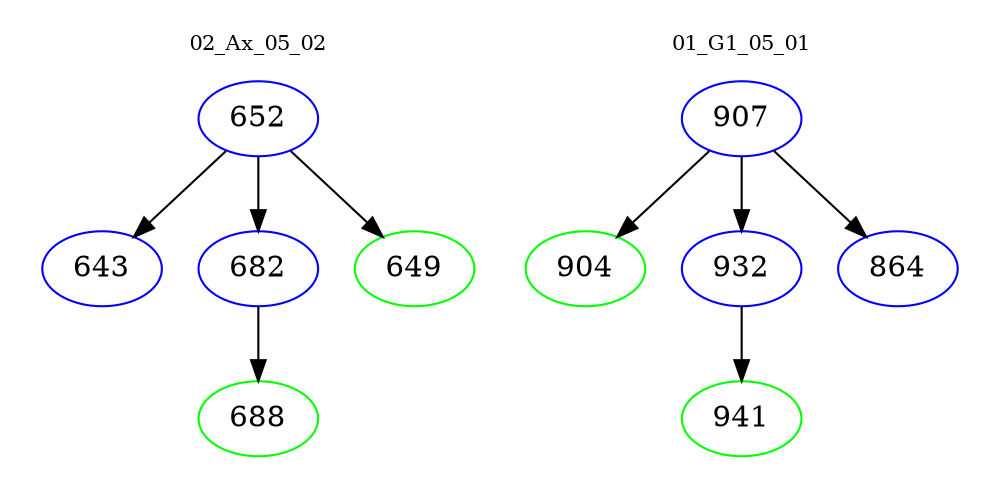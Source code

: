 digraph{
subgraph cluster_0 {
color = white
label = "02_Ax_05_02";
fontsize=10;
T0_652 [label="652", color="blue"]
T0_652 -> T0_643 [color="black"]
T0_643 [label="643", color="blue"]
T0_652 -> T0_682 [color="black"]
T0_682 [label="682", color="blue"]
T0_682 -> T0_688 [color="black"]
T0_688 [label="688", color="green"]
T0_652 -> T0_649 [color="black"]
T0_649 [label="649", color="green"]
}
subgraph cluster_1 {
color = white
label = "01_G1_05_01";
fontsize=10;
T1_907 [label="907", color="blue"]
T1_907 -> T1_904 [color="black"]
T1_904 [label="904", color="green"]
T1_907 -> T1_932 [color="black"]
T1_932 [label="932", color="blue"]
T1_932 -> T1_941 [color="black"]
T1_941 [label="941", color="green"]
T1_907 -> T1_864 [color="black"]
T1_864 [label="864", color="blue"]
}
}
